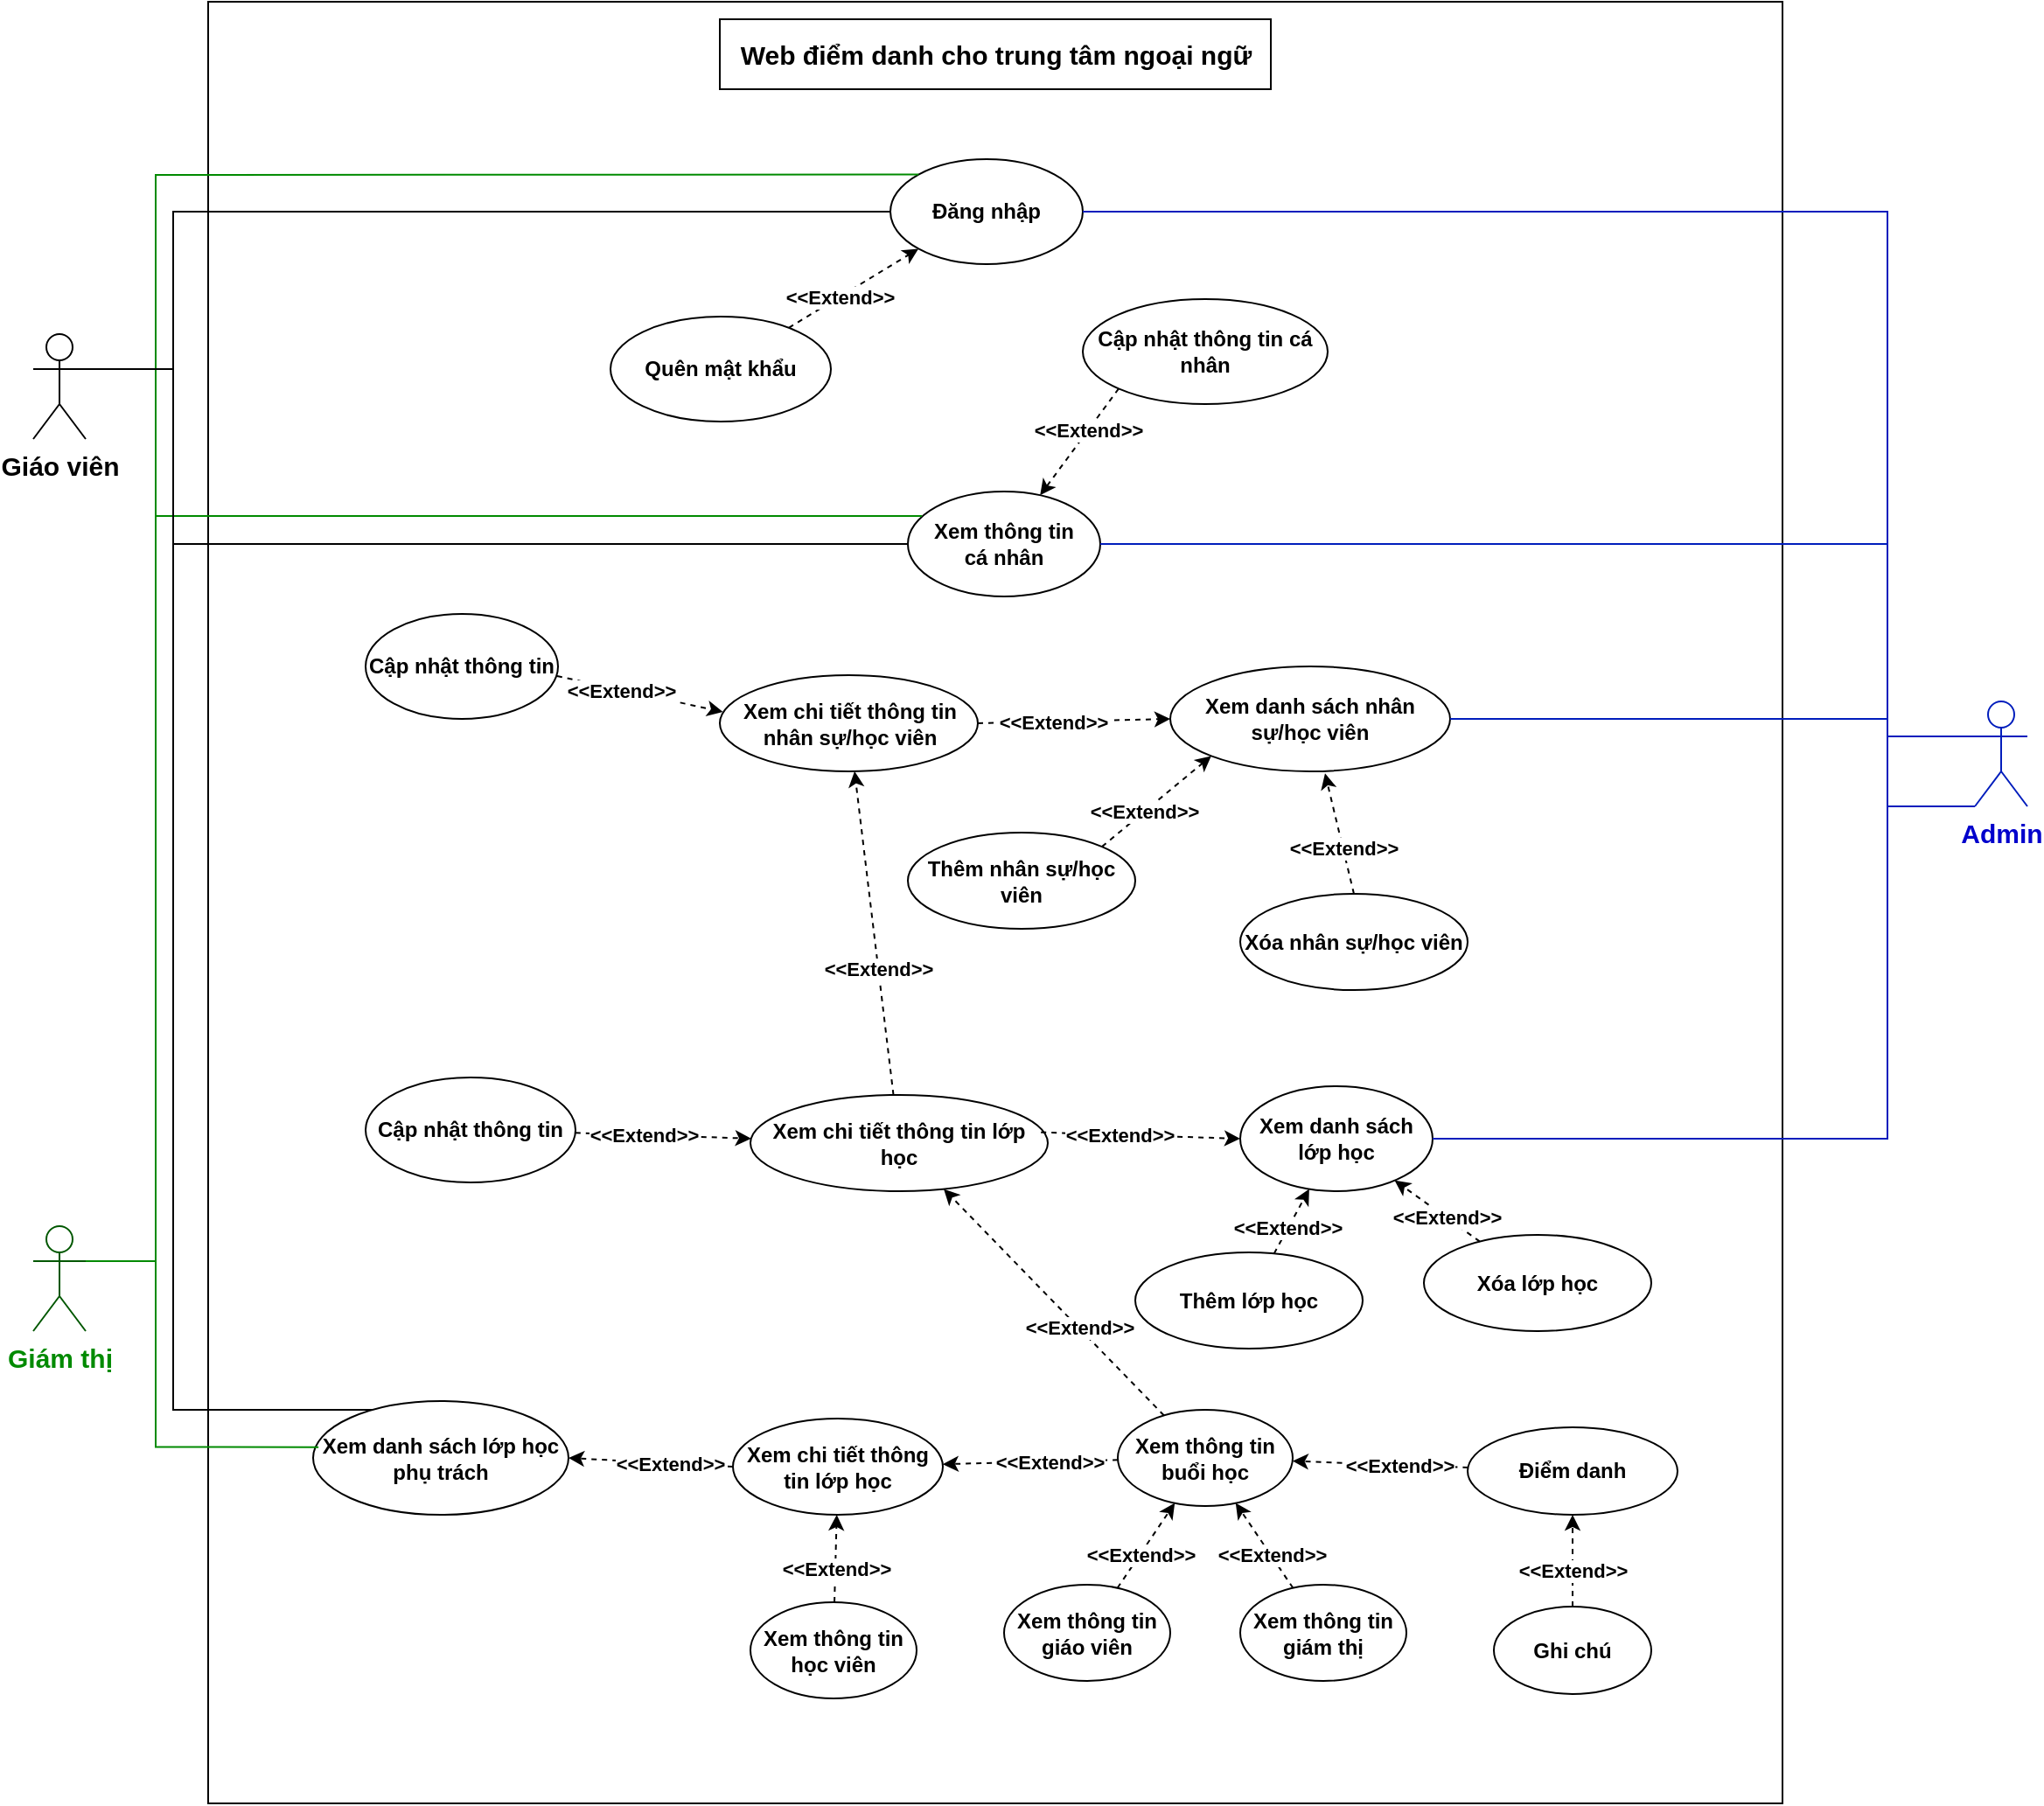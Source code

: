 <mxfile version="21.0.10" type="github">
  <diagram name="Page-1" id="CRNQidJyGZVOagn2CQu6">
    <mxGraphModel dx="1433" dy="301" grid="1" gridSize="10" guides="1" tooltips="1" connect="1" arrows="1" fold="1" page="1" pageScale="1" pageWidth="850" pageHeight="1100" math="0" shadow="0">
      <root>
        <mxCell id="0" />
        <mxCell id="1" parent="0" />
        <mxCell id="foU8qJLjKtTW0TO3vTlr-1" value="" style="rounded=0;whiteSpace=wrap;html=1;fontStyle=1" parent="1" vertex="1">
          <mxGeometry y="35" width="900" height="1030" as="geometry" />
        </mxCell>
        <mxCell id="foU8qJLjKtTW0TO3vTlr-2" value="&lt;font style=&quot;font-size: 15px;&quot;&gt;&lt;span&gt;Web điểm danh cho trung tâm ngoại ngữ&lt;/span&gt;&lt;/font&gt;" style="rounded=0;whiteSpace=wrap;html=1;fontStyle=1" parent="1" vertex="1">
          <mxGeometry x="292.5" y="45" width="315" height="40" as="geometry" />
        </mxCell>
        <mxCell id="foU8qJLjKtTW0TO3vTlr-3" value="&lt;font style=&quot;&quot; color=&quot;#0000cc&quot;&gt;Admin&lt;/font&gt;" style="shape=umlActor;verticalLabelPosition=bottom;verticalAlign=top;html=1;outlineConnect=0;fontSize=15;fillColor=none;fontColor=#ffffff;strokeColor=#001DBC;fontStyle=1" parent="1" vertex="1">
          <mxGeometry x="1010" y="435" width="30" height="60" as="geometry" />
        </mxCell>
        <mxCell id="foU8qJLjKtTW0TO3vTlr-12" value="Giáo viên" style="shape=umlActor;verticalLabelPosition=bottom;verticalAlign=top;html=1;outlineConnect=0;fontSize=15;fontStyle=1" parent="1" vertex="1">
          <mxGeometry x="-100" y="225" width="30" height="60" as="geometry" />
        </mxCell>
        <mxCell id="foU8qJLjKtTW0TO3vTlr-16" value="Đăng nhập" style="ellipse;whiteSpace=wrap;html=1;fontStyle=1" parent="1" vertex="1">
          <mxGeometry x="390" y="125" width="110" height="60" as="geometry" />
        </mxCell>
        <mxCell id="foU8qJLjKtTW0TO3vTlr-18" value="Quên mật khẩu" style="ellipse;whiteSpace=wrap;html=1;fontStyle=1" parent="1" vertex="1">
          <mxGeometry x="230" y="215" width="126" height="60" as="geometry" />
        </mxCell>
        <mxCell id="foU8qJLjKtTW0TO3vTlr-19" value="" style="endArrow=classic;html=1;rounded=0;entryX=0;entryY=1;entryDx=0;entryDy=0;dashed=1;fontStyle=1" parent="1" source="foU8qJLjKtTW0TO3vTlr-18" target="foU8qJLjKtTW0TO3vTlr-16" edge="1">
          <mxGeometry width="50" height="50" relative="1" as="geometry">
            <mxPoint x="501" y="245" as="sourcePoint" />
            <mxPoint x="431" y="275" as="targetPoint" />
          </mxGeometry>
        </mxCell>
        <mxCell id="foU8qJLjKtTW0TO3vTlr-20" value="&amp;lt;&amp;lt;Extend&amp;gt;&amp;gt;" style="edgeLabel;html=1;align=center;verticalAlign=middle;resizable=0;points=[];fontStyle=1" parent="foU8qJLjKtTW0TO3vTlr-19" connectable="0" vertex="1">
          <mxGeometry x="-0.223" relative="1" as="geometry">
            <mxPoint as="offset" />
          </mxGeometry>
        </mxCell>
        <mxCell id="foU8qJLjKtTW0TO3vTlr-26" value="Xem danh sách lớp học" style="ellipse;whiteSpace=wrap;html=1;fontStyle=1" parent="1" vertex="1">
          <mxGeometry x="590" y="655" width="110" height="60" as="geometry" />
        </mxCell>
        <mxCell id="foU8qJLjKtTW0TO3vTlr-28" value="Xem thông tin&lt;br&gt;cá nhân" style="ellipse;whiteSpace=wrap;html=1;fontStyle=1" parent="1" vertex="1">
          <mxGeometry x="400" y="315" width="110" height="60" as="geometry" />
        </mxCell>
        <mxCell id="foU8qJLjKtTW0TO3vTlr-29" value="Xem danh sách nhân sự/học viên" style="ellipse;whiteSpace=wrap;html=1;fontStyle=1" parent="1" vertex="1">
          <mxGeometry x="550" y="415" width="160" height="60" as="geometry" />
        </mxCell>
        <mxCell id="foU8qJLjKtTW0TO3vTlr-31" value="" style="endArrow=none;html=1;rounded=0;fontSize=15;exitX=1;exitY=0.333;exitDx=0;exitDy=0;exitPerimeter=0;entryX=0;entryY=0.5;entryDx=0;entryDy=0;fontStyle=1;edgeStyle=orthogonalEdgeStyle;" parent="1" source="foU8qJLjKtTW0TO3vTlr-12" target="foU8qJLjKtTW0TO3vTlr-16" edge="1">
          <mxGeometry width="50" height="50" relative="1" as="geometry">
            <mxPoint x="420" y="455" as="sourcePoint" />
            <mxPoint x="470" y="405" as="targetPoint" />
            <Array as="points">
              <mxPoint x="-20" y="245" />
              <mxPoint x="-20" y="155" />
            </Array>
          </mxGeometry>
        </mxCell>
        <mxCell id="foU8qJLjKtTW0TO3vTlr-33" value="" style="endArrow=none;html=1;rounded=0;fontSize=15;exitX=1;exitY=0.333;exitDx=0;exitDy=0;exitPerimeter=0;entryX=0;entryY=0.5;entryDx=0;entryDy=0;fontStyle=1;edgeStyle=orthogonalEdgeStyle;" parent="1" source="foU8qJLjKtTW0TO3vTlr-12" target="foU8qJLjKtTW0TO3vTlr-28" edge="1">
          <mxGeometry width="50" height="50" relative="1" as="geometry">
            <mxPoint x="50" y="465" as="sourcePoint" />
            <mxPoint x="400" y="345" as="targetPoint" />
            <Array as="points">
              <mxPoint x="-20" y="245" />
              <mxPoint x="-20" y="345" />
            </Array>
          </mxGeometry>
        </mxCell>
        <mxCell id="foU8qJLjKtTW0TO3vTlr-37" value="" style="endArrow=none;html=1;rounded=0;fontSize=15;fillColor=#0050ef;strokeColor=#001DBC;entryX=0;entryY=0.333;entryDx=0;entryDy=0;entryPerimeter=0;exitX=1;exitY=0.5;exitDx=0;exitDy=0;fontStyle=1;edgeStyle=orthogonalEdgeStyle;" parent="1" source="foU8qJLjKtTW0TO3vTlr-16" target="foU8qJLjKtTW0TO3vTlr-3" edge="1">
          <mxGeometry width="50" height="50" relative="1" as="geometry">
            <mxPoint x="520" y="455" as="sourcePoint" />
            <mxPoint x="570" y="405" as="targetPoint" />
            <Array as="points">
              <mxPoint x="960" y="155" />
              <mxPoint x="960" y="455" />
            </Array>
          </mxGeometry>
        </mxCell>
        <mxCell id="foU8qJLjKtTW0TO3vTlr-39" value="" style="endArrow=none;html=1;rounded=0;fontSize=15;fillColor=#0050ef;strokeColor=#001DBC;exitX=1;exitY=0.5;exitDx=0;exitDy=0;entryX=0;entryY=0.333;entryDx=0;entryDy=0;entryPerimeter=0;fontStyle=1;edgeStyle=orthogonalEdgeStyle;" parent="1" source="foU8qJLjKtTW0TO3vTlr-28" target="foU8qJLjKtTW0TO3vTlr-3" edge="1">
          <mxGeometry width="50" height="50" relative="1" as="geometry">
            <mxPoint x="510" y="345" as="sourcePoint" />
            <mxPoint x="860" y="455" as="targetPoint" />
            <Array as="points">
              <mxPoint x="960" y="345" />
              <mxPoint x="960" y="455" />
            </Array>
          </mxGeometry>
        </mxCell>
        <mxCell id="foU8qJLjKtTW0TO3vTlr-40" value="" style="endArrow=none;html=1;rounded=0;fontSize=15;fillColor=#0050ef;strokeColor=#001DBC;exitX=1;exitY=0.5;exitDx=0;exitDy=0;entryX=0;entryY=1;entryDx=0;entryDy=0;entryPerimeter=0;fontStyle=1;edgeStyle=orthogonalEdgeStyle;" parent="1" source="foU8qJLjKtTW0TO3vTlr-29" target="foU8qJLjKtTW0TO3vTlr-3" edge="1">
          <mxGeometry width="50" height="50" relative="1" as="geometry">
            <mxPoint x="510" y="435" as="sourcePoint" />
            <mxPoint x="870" y="465" as="targetPoint" />
            <Array as="points">
              <mxPoint x="960" y="445" />
              <mxPoint x="960" y="495" />
            </Array>
          </mxGeometry>
        </mxCell>
        <mxCell id="foU8qJLjKtTW0TO3vTlr-42" value="" style="endArrow=none;html=1;rounded=0;fontSize=15;fillColor=#0050ef;strokeColor=#001DBC;exitX=1;exitY=0.5;exitDx=0;exitDy=0;fontStyle=1;edgeStyle=orthogonalEdgeStyle;" parent="1" source="foU8qJLjKtTW0TO3vTlr-26" target="foU8qJLjKtTW0TO3vTlr-3" edge="1">
          <mxGeometry width="50" height="50" relative="1" as="geometry">
            <mxPoint x="720" y="665" as="sourcePoint" />
            <mxPoint x="870" y="505" as="targetPoint" />
            <Array as="points">
              <mxPoint x="960" y="685" />
              <mxPoint x="960" y="455" />
            </Array>
          </mxGeometry>
        </mxCell>
        <mxCell id="xnCUMMj6vFn5ndqKwVFb-1" value="&lt;font color=&quot;#008a00&quot;&gt;Giám thị&lt;/font&gt;" style="shape=umlActor;verticalLabelPosition=bottom;verticalAlign=top;html=1;outlineConnect=0;fontSize=15;fontStyle=1;fillColor=none;fontColor=#ffffff;strokeColor=#005700;" parent="1" vertex="1">
          <mxGeometry x="-100" y="735" width="30" height="60" as="geometry" />
        </mxCell>
        <mxCell id="xnCUMMj6vFn5ndqKwVFb-2" value="" style="endArrow=none;html=1;rounded=0;fontColor=#008a00;strokeColor=#008a00;exitX=1;exitY=0.333;exitDx=0;exitDy=0;exitPerimeter=0;entryX=0;entryY=0;entryDx=0;entryDy=0;" parent="1" source="xnCUMMj6vFn5ndqKwVFb-1" target="foU8qJLjKtTW0TO3vTlr-16" edge="1">
          <mxGeometry width="50" height="50" relative="1" as="geometry">
            <mxPoint x="-20" y="775" as="sourcePoint" />
            <mxPoint x="30" y="725" as="targetPoint" />
            <Array as="points">
              <mxPoint x="-30" y="755" />
              <mxPoint x="-30" y="134" />
            </Array>
          </mxGeometry>
        </mxCell>
        <mxCell id="xnCUMMj6vFn5ndqKwVFb-4" value="" style="endArrow=none;html=1;rounded=0;fontColor=#008a00;strokeColor=#008a00;exitX=1;exitY=0.333;exitDx=0;exitDy=0;exitPerimeter=0;entryX=0.073;entryY=0.233;entryDx=0;entryDy=0;entryPerimeter=0;" parent="1" source="xnCUMMj6vFn5ndqKwVFb-1" target="foU8qJLjKtTW0TO3vTlr-28" edge="1">
          <mxGeometry width="50" height="50" relative="1" as="geometry">
            <mxPoint x="-60" y="765" as="sourcePoint" />
            <mxPoint x="416" y="276" as="targetPoint" />
            <Array as="points">
              <mxPoint x="-30" y="755" />
              <mxPoint x="-30" y="329" />
            </Array>
          </mxGeometry>
        </mxCell>
        <mxCell id="xnCUMMj6vFn5ndqKwVFb-8" value="Ghi chú" style="ellipse;whiteSpace=wrap;html=1;fontStyle=1" parent="1" vertex="1">
          <mxGeometry x="735" y="952.5" width="90" height="50" as="geometry" />
        </mxCell>
        <mxCell id="xnCUMMj6vFn5ndqKwVFb-9" value="" style="endArrow=classic;html=1;rounded=0;dashed=1;fontStyle=1;" parent="1" source="xnCUMMj6vFn5ndqKwVFb-8" target="JiPtHDF4y1pOYtlBRICb-31" edge="1">
          <mxGeometry width="50" height="50" relative="1" as="geometry">
            <mxPoint x="580" y="125" as="sourcePoint" />
            <mxPoint x="530" y="1125" as="targetPoint" />
          </mxGeometry>
        </mxCell>
        <mxCell id="xnCUMMj6vFn5ndqKwVFb-10" value="&amp;lt;&amp;lt;Extend&amp;gt;&amp;gt;" style="edgeLabel;html=1;align=center;verticalAlign=middle;resizable=0;points=[];fontStyle=1" parent="xnCUMMj6vFn5ndqKwVFb-9" connectable="0" vertex="1">
          <mxGeometry x="-0.223" relative="1" as="geometry">
            <mxPoint as="offset" />
          </mxGeometry>
        </mxCell>
        <mxCell id="JiPtHDF4y1pOYtlBRICb-1" value="Cập nhật thông tin cá nhân" style="ellipse;whiteSpace=wrap;html=1;fontStyle=1" parent="1" vertex="1">
          <mxGeometry x="500" y="205" width="140" height="60" as="geometry" />
        </mxCell>
        <mxCell id="JiPtHDF4y1pOYtlBRICb-2" value="" style="endArrow=classic;html=1;rounded=0;exitX=0;exitY=1;exitDx=0;exitDy=0;dashed=1;fontStyle=1;" parent="1" source="JiPtHDF4y1pOYtlBRICb-1" target="foU8qJLjKtTW0TO3vTlr-28" edge="1">
          <mxGeometry width="50" height="50" relative="1" as="geometry">
            <mxPoint x="550" y="255" as="sourcePoint" />
            <mxPoint x="494" y="186" as="targetPoint" />
          </mxGeometry>
        </mxCell>
        <mxCell id="JiPtHDF4y1pOYtlBRICb-3" value="&amp;lt;&amp;lt;Extend&amp;gt;&amp;gt;" style="edgeLabel;html=1;align=center;verticalAlign=middle;resizable=0;points=[];fontStyle=1" parent="JiPtHDF4y1pOYtlBRICb-2" connectable="0" vertex="1">
          <mxGeometry x="-0.223" relative="1" as="geometry">
            <mxPoint as="offset" />
          </mxGeometry>
        </mxCell>
        <mxCell id="JiPtHDF4y1pOYtlBRICb-4" value="Xem chi tiết thông tin nhân sự/học viên" style="ellipse;whiteSpace=wrap;html=1;fontStyle=1" parent="1" vertex="1">
          <mxGeometry x="292.5" y="420" width="147.5" height="55" as="geometry" />
        </mxCell>
        <mxCell id="JiPtHDF4y1pOYtlBRICb-5" value="Cập nhật thông tin" style="ellipse;whiteSpace=wrap;html=1;fontStyle=1" parent="1" vertex="1">
          <mxGeometry x="90" y="385" width="110" height="60" as="geometry" />
        </mxCell>
        <mxCell id="JiPtHDF4y1pOYtlBRICb-6" value="Thêm nhân sự/học viên" style="ellipse;whiteSpace=wrap;html=1;fontStyle=1" parent="1" vertex="1">
          <mxGeometry x="400" y="510" width="130" height="55" as="geometry" />
        </mxCell>
        <mxCell id="JiPtHDF4y1pOYtlBRICb-7" value="Xóa nhân sự/học viên" style="ellipse;whiteSpace=wrap;html=1;fontStyle=1" parent="1" vertex="1">
          <mxGeometry x="590" y="545" width="130" height="55" as="geometry" />
        </mxCell>
        <mxCell id="JiPtHDF4y1pOYtlBRICb-8" value="" style="endArrow=classic;html=1;rounded=0;exitX=1;exitY=0.5;exitDx=0;exitDy=0;dashed=1;fontStyle=1;entryX=0;entryY=0.5;entryDx=0;entryDy=0;" parent="1" source="JiPtHDF4y1pOYtlBRICb-4" target="foU8qJLjKtTW0TO3vTlr-29" edge="1">
          <mxGeometry width="50" height="50" relative="1" as="geometry">
            <mxPoint x="531" y="266" as="sourcePoint" />
            <mxPoint x="486" y="327" as="targetPoint" />
          </mxGeometry>
        </mxCell>
        <mxCell id="JiPtHDF4y1pOYtlBRICb-9" value="&amp;lt;&amp;lt;Extend&amp;gt;&amp;gt;" style="edgeLabel;html=1;align=center;verticalAlign=middle;resizable=0;points=[];fontStyle=1" parent="JiPtHDF4y1pOYtlBRICb-8" connectable="0" vertex="1">
          <mxGeometry x="-0.223" relative="1" as="geometry">
            <mxPoint as="offset" />
          </mxGeometry>
        </mxCell>
        <mxCell id="JiPtHDF4y1pOYtlBRICb-11" value="" style="endArrow=classic;html=1;rounded=0;exitX=1;exitY=0;exitDx=0;exitDy=0;dashed=1;fontStyle=1;entryX=0;entryY=1;entryDx=0;entryDy=0;" parent="1" source="JiPtHDF4y1pOYtlBRICb-6" target="foU8qJLjKtTW0TO3vTlr-29" edge="1">
          <mxGeometry width="50" height="50" relative="1" as="geometry">
            <mxPoint x="432" y="475" as="sourcePoint" />
            <mxPoint x="560" y="455" as="targetPoint" />
          </mxGeometry>
        </mxCell>
        <mxCell id="JiPtHDF4y1pOYtlBRICb-12" value="&amp;lt;&amp;lt;Extend&amp;gt;&amp;gt;" style="edgeLabel;html=1;align=center;verticalAlign=middle;resizable=0;points=[];fontStyle=1" parent="JiPtHDF4y1pOYtlBRICb-11" connectable="0" vertex="1">
          <mxGeometry x="-0.223" relative="1" as="geometry">
            <mxPoint as="offset" />
          </mxGeometry>
        </mxCell>
        <mxCell id="JiPtHDF4y1pOYtlBRICb-13" value="" style="endArrow=classic;html=1;rounded=0;exitX=0.5;exitY=0;exitDx=0;exitDy=0;dashed=1;fontStyle=1;entryX=0.553;entryY=1.019;entryDx=0;entryDy=0;entryPerimeter=0;" parent="1" source="JiPtHDF4y1pOYtlBRICb-7" target="foU8qJLjKtTW0TO3vTlr-29" edge="1">
          <mxGeometry width="50" height="50" relative="1" as="geometry">
            <mxPoint x="442" y="485" as="sourcePoint" />
            <mxPoint x="570" y="465" as="targetPoint" />
          </mxGeometry>
        </mxCell>
        <mxCell id="JiPtHDF4y1pOYtlBRICb-14" value="&amp;lt;&amp;lt;Extend&amp;gt;&amp;gt;" style="edgeLabel;html=1;align=center;verticalAlign=middle;resizable=0;points=[];fontStyle=1" parent="JiPtHDF4y1pOYtlBRICb-13" connectable="0" vertex="1">
          <mxGeometry x="-0.223" relative="1" as="geometry">
            <mxPoint as="offset" />
          </mxGeometry>
        </mxCell>
        <mxCell id="JiPtHDF4y1pOYtlBRICb-15" value="" style="endArrow=classic;html=1;rounded=0;exitX=0.995;exitY=0.592;exitDx=0;exitDy=0;dashed=1;fontStyle=1;entryX=0.012;entryY=0.381;entryDx=0;entryDy=0;entryPerimeter=0;exitPerimeter=0;" parent="1" source="JiPtHDF4y1pOYtlBRICb-5" target="JiPtHDF4y1pOYtlBRICb-4" edge="1">
          <mxGeometry width="50" height="50" relative="1" as="geometry">
            <mxPoint x="665" y="545" as="sourcePoint" />
            <mxPoint x="648" y="486" as="targetPoint" />
          </mxGeometry>
        </mxCell>
        <mxCell id="JiPtHDF4y1pOYtlBRICb-16" value="&amp;lt;&amp;lt;Extend&amp;gt;&amp;gt;" style="edgeLabel;html=1;align=center;verticalAlign=middle;resizable=0;points=[];fontStyle=1" parent="JiPtHDF4y1pOYtlBRICb-15" connectable="0" vertex="1">
          <mxGeometry x="-0.223" relative="1" as="geometry">
            <mxPoint as="offset" />
          </mxGeometry>
        </mxCell>
        <mxCell id="JiPtHDF4y1pOYtlBRICb-17" value="Xem chi tiết thông tin lớp học" style="ellipse;whiteSpace=wrap;html=1;fontStyle=1" parent="1" vertex="1">
          <mxGeometry x="310" y="660" width="170" height="55" as="geometry" />
        </mxCell>
        <mxCell id="JiPtHDF4y1pOYtlBRICb-18" value="Cập nhật thông tin" style="ellipse;whiteSpace=wrap;html=1;fontStyle=1" parent="1" vertex="1">
          <mxGeometry x="90" y="650" width="120" height="60" as="geometry" />
        </mxCell>
        <mxCell id="JiPtHDF4y1pOYtlBRICb-19" value="Thêm lớp học" style="ellipse;whiteSpace=wrap;html=1;fontStyle=1" parent="1" vertex="1">
          <mxGeometry x="530" y="750" width="130" height="55" as="geometry" />
        </mxCell>
        <mxCell id="JiPtHDF4y1pOYtlBRICb-20" value="Xóa lớp học" style="ellipse;whiteSpace=wrap;html=1;fontStyle=1" parent="1" vertex="1">
          <mxGeometry x="695" y="740" width="130" height="55" as="geometry" />
        </mxCell>
        <mxCell id="JiPtHDF4y1pOYtlBRICb-21" value="" style="endArrow=classic;html=1;rounded=0;dashed=1;fontStyle=1;" parent="1" source="JiPtHDF4y1pOYtlBRICb-18" target="JiPtHDF4y1pOYtlBRICb-17" edge="1">
          <mxGeometry width="50" height="50" relative="1" as="geometry">
            <mxPoint x="229" y="431" as="sourcePoint" />
            <mxPoint x="332" y="451" as="targetPoint" />
          </mxGeometry>
        </mxCell>
        <mxCell id="JiPtHDF4y1pOYtlBRICb-22" value="&amp;lt;&amp;lt;Extend&amp;gt;&amp;gt;" style="edgeLabel;html=1;align=center;verticalAlign=middle;resizable=0;points=[];fontStyle=1" parent="JiPtHDF4y1pOYtlBRICb-21" connectable="0" vertex="1">
          <mxGeometry x="-0.223" relative="1" as="geometry">
            <mxPoint as="offset" />
          </mxGeometry>
        </mxCell>
        <mxCell id="JiPtHDF4y1pOYtlBRICb-24" value="" style="endArrow=classic;html=1;rounded=0;exitX=0.977;exitY=0.388;exitDx=0;exitDy=0;dashed=1;fontStyle=1;entryX=0;entryY=0.5;entryDx=0;entryDy=0;exitPerimeter=0;" parent="1" source="JiPtHDF4y1pOYtlBRICb-17" target="foU8qJLjKtTW0TO3vTlr-26" edge="1">
          <mxGeometry width="50" height="50" relative="1" as="geometry">
            <mxPoint x="303" y="685" as="sourcePoint" />
            <mxPoint x="405" y="695" as="targetPoint" />
          </mxGeometry>
        </mxCell>
        <mxCell id="JiPtHDF4y1pOYtlBRICb-25" value="&amp;lt;&amp;lt;Extend&amp;gt;&amp;gt;" style="edgeLabel;html=1;align=center;verticalAlign=middle;resizable=0;points=[];fontStyle=1" parent="JiPtHDF4y1pOYtlBRICb-24" connectable="0" vertex="1">
          <mxGeometry x="-0.223" relative="1" as="geometry">
            <mxPoint as="offset" />
          </mxGeometry>
        </mxCell>
        <mxCell id="JiPtHDF4y1pOYtlBRICb-26" value="" style="endArrow=classic;html=1;rounded=0;dashed=1;fontStyle=1;" parent="1" source="JiPtHDF4y1pOYtlBRICb-19" target="foU8qJLjKtTW0TO3vTlr-26" edge="1">
          <mxGeometry width="50" height="50" relative="1" as="geometry">
            <mxPoint x="477" y="689" as="sourcePoint" />
            <mxPoint x="600" y="695" as="targetPoint" />
          </mxGeometry>
        </mxCell>
        <mxCell id="JiPtHDF4y1pOYtlBRICb-27" value="&amp;lt;&amp;lt;Extend&amp;gt;&amp;gt;" style="edgeLabel;html=1;align=center;verticalAlign=middle;resizable=0;points=[];fontStyle=1" parent="JiPtHDF4y1pOYtlBRICb-26" connectable="0" vertex="1">
          <mxGeometry x="-0.223" relative="1" as="geometry">
            <mxPoint as="offset" />
          </mxGeometry>
        </mxCell>
        <mxCell id="JiPtHDF4y1pOYtlBRICb-28" value="" style="endArrow=classic;html=1;rounded=0;dashed=1;fontStyle=1;" parent="1" source="JiPtHDF4y1pOYtlBRICb-20" target="foU8qJLjKtTW0TO3vTlr-26" edge="1">
          <mxGeometry width="50" height="50" relative="1" as="geometry">
            <mxPoint x="487" y="699" as="sourcePoint" />
            <mxPoint x="610" y="705" as="targetPoint" />
          </mxGeometry>
        </mxCell>
        <mxCell id="JiPtHDF4y1pOYtlBRICb-29" value="&amp;lt;&amp;lt;Extend&amp;gt;&amp;gt;" style="edgeLabel;html=1;align=center;verticalAlign=middle;resizable=0;points=[];fontStyle=1" parent="JiPtHDF4y1pOYtlBRICb-28" connectable="0" vertex="1">
          <mxGeometry x="-0.223" relative="1" as="geometry">
            <mxPoint as="offset" />
          </mxGeometry>
        </mxCell>
        <mxCell id="JiPtHDF4y1pOYtlBRICb-30" value="Xem danh sách lớp học phụ trách" style="ellipse;whiteSpace=wrap;html=1;fontStyle=1" parent="1" vertex="1">
          <mxGeometry x="60" y="835" width="146" height="65" as="geometry" />
        </mxCell>
        <mxCell id="JiPtHDF4y1pOYtlBRICb-31" value="Điểm danh" style="ellipse;whiteSpace=wrap;html=1;fontStyle=1" parent="1" vertex="1">
          <mxGeometry x="720" y="850" width="120" height="50" as="geometry" />
        </mxCell>
        <mxCell id="JiPtHDF4y1pOYtlBRICb-32" value="" style="endArrow=classic;html=1;rounded=0;dashed=1;fontStyle=1;" parent="1" source="JiPtHDF4y1pOYtlBRICb-31" target="rXk7IQa9aIsszNPNrJmk-4" edge="1">
          <mxGeometry width="50" height="50" relative="1" as="geometry">
            <mxPoint x="693" y="942" as="sourcePoint" />
            <mxPoint x="541" y="916" as="targetPoint" />
          </mxGeometry>
        </mxCell>
        <mxCell id="JiPtHDF4y1pOYtlBRICb-33" value="&amp;lt;&amp;lt;Extend&amp;gt;&amp;gt;" style="edgeLabel;html=1;align=center;verticalAlign=middle;resizable=0;points=[];fontStyle=1" parent="JiPtHDF4y1pOYtlBRICb-32" connectable="0" vertex="1">
          <mxGeometry x="-0.223" relative="1" as="geometry">
            <mxPoint as="offset" />
          </mxGeometry>
        </mxCell>
        <mxCell id="JiPtHDF4y1pOYtlBRICb-36" value="" style="endArrow=none;html=1;rounded=0;fontColor=#008a00;strokeColor=#008a00;exitX=1;exitY=0.333;exitDx=0;exitDy=0;exitPerimeter=0;entryX=0.021;entryY=0.405;entryDx=0;entryDy=0;entryPerimeter=0;edgeStyle=orthogonalEdgeStyle;" parent="1" source="xnCUMMj6vFn5ndqKwVFb-1" target="JiPtHDF4y1pOYtlBRICb-30" edge="1">
          <mxGeometry width="50" height="50" relative="1" as="geometry">
            <mxPoint x="-60" y="765" as="sourcePoint" />
            <mxPoint x="418" y="339" as="targetPoint" />
            <Array as="points">
              <mxPoint x="-30" y="755" />
              <mxPoint x="-30" y="861" />
            </Array>
          </mxGeometry>
        </mxCell>
        <mxCell id="JiPtHDF4y1pOYtlBRICb-37" value="" style="endArrow=none;html=1;rounded=0;fontSize=15;fontStyle=1;exitX=1;exitY=0.333;exitDx=0;exitDy=0;exitPerimeter=0;edgeStyle=orthogonalEdgeStyle;" parent="1" source="foU8qJLjKtTW0TO3vTlr-12" target="JiPtHDF4y1pOYtlBRICb-30" edge="1">
          <mxGeometry width="50" height="50" relative="1" as="geometry">
            <mxPoint x="-60" y="275" as="sourcePoint" />
            <mxPoint x="410" y="355" as="targetPoint" />
            <Array as="points">
              <mxPoint x="-20" y="245" />
              <mxPoint x="-20" y="840" />
            </Array>
          </mxGeometry>
        </mxCell>
        <mxCell id="x4KOJVOSGeH09oPiY5ND-3" value="Xem chi tiết thông tin lớp học" style="ellipse;whiteSpace=wrap;html=1;fontStyle=1" parent="1" vertex="1">
          <mxGeometry x="300" y="845" width="120" height="55" as="geometry" />
        </mxCell>
        <mxCell id="x4KOJVOSGeH09oPiY5ND-4" value="" style="endArrow=classic;html=1;rounded=0;exitX=0;exitY=0.5;exitDx=0;exitDy=0;dashed=1;fontStyle=1;entryX=1;entryY=0.5;entryDx=0;entryDy=0;" parent="1" source="x4KOJVOSGeH09oPiY5ND-3" target="JiPtHDF4y1pOYtlBRICb-30" edge="1">
          <mxGeometry width="50" height="50" relative="1" as="geometry">
            <mxPoint x="450" y="955" as="sourcePoint" />
            <mxPoint x="319" y="895" as="targetPoint" />
          </mxGeometry>
        </mxCell>
        <mxCell id="x4KOJVOSGeH09oPiY5ND-5" value="&amp;lt;&amp;lt;Extend&amp;gt;&amp;gt;" style="edgeLabel;html=1;align=center;verticalAlign=middle;resizable=0;points=[];fontStyle=1" parent="x4KOJVOSGeH09oPiY5ND-4" connectable="0" vertex="1">
          <mxGeometry x="-0.223" relative="1" as="geometry">
            <mxPoint as="offset" />
          </mxGeometry>
        </mxCell>
        <mxCell id="NkVfp7Vrt0b0NBib6sNS-2" value="Xem thông tin học viên" style="ellipse;whiteSpace=wrap;html=1;fontStyle=1" parent="1" vertex="1">
          <mxGeometry x="310" y="950" width="95" height="55" as="geometry" />
        </mxCell>
        <mxCell id="NkVfp7Vrt0b0NBib6sNS-3" value="" style="endArrow=classic;html=1;rounded=0;dashed=1;fontStyle=1;" parent="1" source="NkVfp7Vrt0b0NBib6sNS-2" target="x4KOJVOSGeH09oPiY5ND-3" edge="1">
          <mxGeometry width="50" height="50" relative="1" as="geometry">
            <mxPoint x="532" y="946" as="sourcePoint" />
            <mxPoint x="495" y="897" as="targetPoint" />
          </mxGeometry>
        </mxCell>
        <mxCell id="NkVfp7Vrt0b0NBib6sNS-4" value="&amp;lt;&amp;lt;Extend&amp;gt;&amp;gt;" style="edgeLabel;html=1;align=center;verticalAlign=middle;resizable=0;points=[];fontStyle=1" parent="NkVfp7Vrt0b0NBib6sNS-3" connectable="0" vertex="1">
          <mxGeometry x="-0.223" relative="1" as="geometry">
            <mxPoint as="offset" />
          </mxGeometry>
        </mxCell>
        <mxCell id="rXk7IQa9aIsszNPNrJmk-4" value="Xem thông tin buổi học" style="ellipse;whiteSpace=wrap;html=1;fontStyle=1" parent="1" vertex="1">
          <mxGeometry x="520" y="840" width="100" height="55" as="geometry" />
        </mxCell>
        <mxCell id="rXk7IQa9aIsszNPNrJmk-5" value="" style="endArrow=classic;html=1;rounded=0;dashed=1;fontStyle=1;" parent="1" source="rXk7IQa9aIsszNPNrJmk-4" target="x4KOJVOSGeH09oPiY5ND-3" edge="1">
          <mxGeometry width="50" height="50" relative="1" as="geometry">
            <mxPoint x="410" y="960" as="sourcePoint" />
            <mxPoint x="403" y="905" as="targetPoint" />
          </mxGeometry>
        </mxCell>
        <mxCell id="rXk7IQa9aIsszNPNrJmk-6" value="&amp;lt;&amp;lt;Extend&amp;gt;&amp;gt;" style="edgeLabel;html=1;align=center;verticalAlign=middle;resizable=0;points=[];fontStyle=1" parent="rXk7IQa9aIsszNPNrJmk-5" connectable="0" vertex="1">
          <mxGeometry x="-0.223" relative="1" as="geometry">
            <mxPoint as="offset" />
          </mxGeometry>
        </mxCell>
        <mxCell id="rXk7IQa9aIsszNPNrJmk-7" value="Xem thông tin giáo viên" style="ellipse;whiteSpace=wrap;html=1;fontStyle=1" parent="1" vertex="1">
          <mxGeometry x="455" y="940" width="95" height="55" as="geometry" />
        </mxCell>
        <mxCell id="rXk7IQa9aIsszNPNrJmk-8" value="" style="endArrow=classic;html=1;rounded=0;dashed=1;fontStyle=1;" parent="1" source="rXk7IQa9aIsszNPNrJmk-7" target="rXk7IQa9aIsszNPNrJmk-4" edge="1">
          <mxGeometry width="50" height="50" relative="1" as="geometry">
            <mxPoint x="410" y="960" as="sourcePoint" />
            <mxPoint x="403" y="905" as="targetPoint" />
          </mxGeometry>
        </mxCell>
        <mxCell id="rXk7IQa9aIsszNPNrJmk-9" value="&amp;lt;&amp;lt;Extend&amp;gt;&amp;gt;" style="edgeLabel;html=1;align=center;verticalAlign=middle;resizable=0;points=[];fontStyle=1" parent="rXk7IQa9aIsszNPNrJmk-8" connectable="0" vertex="1">
          <mxGeometry x="-0.223" relative="1" as="geometry">
            <mxPoint as="offset" />
          </mxGeometry>
        </mxCell>
        <mxCell id="8GhIDcjLOXHqqxuU2SZH-2" value="Xem thông tin giám thị" style="ellipse;whiteSpace=wrap;html=1;fontStyle=1" parent="1" vertex="1">
          <mxGeometry x="590" y="940" width="95" height="55" as="geometry" />
        </mxCell>
        <mxCell id="8GhIDcjLOXHqqxuU2SZH-3" value="" style="endArrow=classic;html=1;rounded=0;dashed=1;fontStyle=1;" parent="1" source="8GhIDcjLOXHqqxuU2SZH-2" target="rXk7IQa9aIsszNPNrJmk-4" edge="1">
          <mxGeometry width="50" height="50" relative="1" as="geometry">
            <mxPoint x="525" y="951" as="sourcePoint" />
            <mxPoint x="547" y="904" as="targetPoint" />
          </mxGeometry>
        </mxCell>
        <mxCell id="8GhIDcjLOXHqqxuU2SZH-4" value="&amp;lt;&amp;lt;Extend&amp;gt;&amp;gt;" style="edgeLabel;html=1;align=center;verticalAlign=middle;resizable=0;points=[];fontStyle=1" parent="8GhIDcjLOXHqqxuU2SZH-3" connectable="0" vertex="1">
          <mxGeometry x="-0.223" relative="1" as="geometry">
            <mxPoint as="offset" />
          </mxGeometry>
        </mxCell>
        <mxCell id="54QXwTcCSUHPAR4Y4KfE-15" value="" style="endArrow=classic;html=1;rounded=0;dashed=1;fontStyle=1;" edge="1" parent="1" source="JiPtHDF4y1pOYtlBRICb-17" target="JiPtHDF4y1pOYtlBRICb-4">
          <mxGeometry width="50" height="50" relative="1" as="geometry">
            <mxPoint x="220" y="691" as="sourcePoint" />
            <mxPoint x="320" y="695" as="targetPoint" />
          </mxGeometry>
        </mxCell>
        <mxCell id="54QXwTcCSUHPAR4Y4KfE-16" value="&amp;lt;&amp;lt;Extend&amp;gt;&amp;gt;" style="edgeLabel;html=1;align=center;verticalAlign=middle;resizable=0;points=[];fontStyle=1" connectable="0" vertex="1" parent="54QXwTcCSUHPAR4Y4KfE-15">
          <mxGeometry x="-0.223" relative="1" as="geometry">
            <mxPoint as="offset" />
          </mxGeometry>
        </mxCell>
        <mxCell id="54QXwTcCSUHPAR4Y4KfE-19" value="" style="endArrow=classic;html=1;rounded=0;dashed=1;fontStyle=1;" edge="1" parent="1" source="rXk7IQa9aIsszNPNrJmk-4" target="JiPtHDF4y1pOYtlBRICb-17">
          <mxGeometry width="50" height="50" relative="1" as="geometry">
            <mxPoint x="605" y="760" as="sourcePoint" />
            <mxPoint x="616" y="716" as="targetPoint" />
          </mxGeometry>
        </mxCell>
        <mxCell id="54QXwTcCSUHPAR4Y4KfE-20" value="&amp;lt;&amp;lt;Extend&amp;gt;&amp;gt;" style="edgeLabel;html=1;align=center;verticalAlign=middle;resizable=0;points=[];fontStyle=1" connectable="0" vertex="1" parent="54QXwTcCSUHPAR4Y4KfE-19">
          <mxGeometry x="-0.223" relative="1" as="geometry">
            <mxPoint as="offset" />
          </mxGeometry>
        </mxCell>
      </root>
    </mxGraphModel>
  </diagram>
</mxfile>
